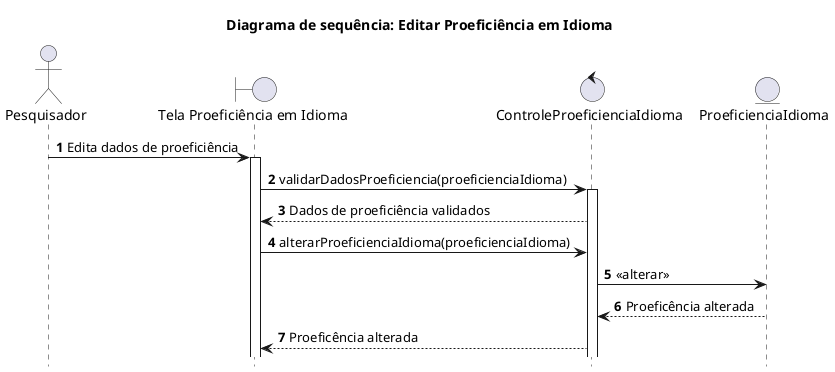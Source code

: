 @startuml DiagramaEditarIdioma
title "Diagrama de sequência: Editar Proeficiência em Idioma"
hide footbox

actor "Pesquisador" as Pesquisador
boundary "Tela Proeficiência em Idioma" as UIProeficienciaIdioma
control "ControleProeficienciaIdioma" as ControleProeficienciaIdioma
entity "ProeficienciaIdioma" as ProeficienciaIdioma

autonumber
Pesquisador -> UIProeficienciaIdioma++: Edita dados de proeficiência
UIProeficienciaIdioma -> ControleProeficienciaIdioma++: validarDadosProeficiencia(proeficienciaIdioma)
ControleProeficienciaIdioma --> UIProeficienciaIdioma: Dados de proeficiência validados
UIProeficienciaIdioma -> ControleProeficienciaIdioma: alterarProeficienciaIdioma(proeficienciaIdioma)
ControleProeficienciaIdioma -> ProeficienciaIdioma: <<alterar>>
ProeficienciaIdioma --> ControleProeficienciaIdioma: Proeficência alterada
ControleProeficienciaIdioma --> UIProeficienciaIdioma: Proeficência alterada
autonumber stop
@enduml